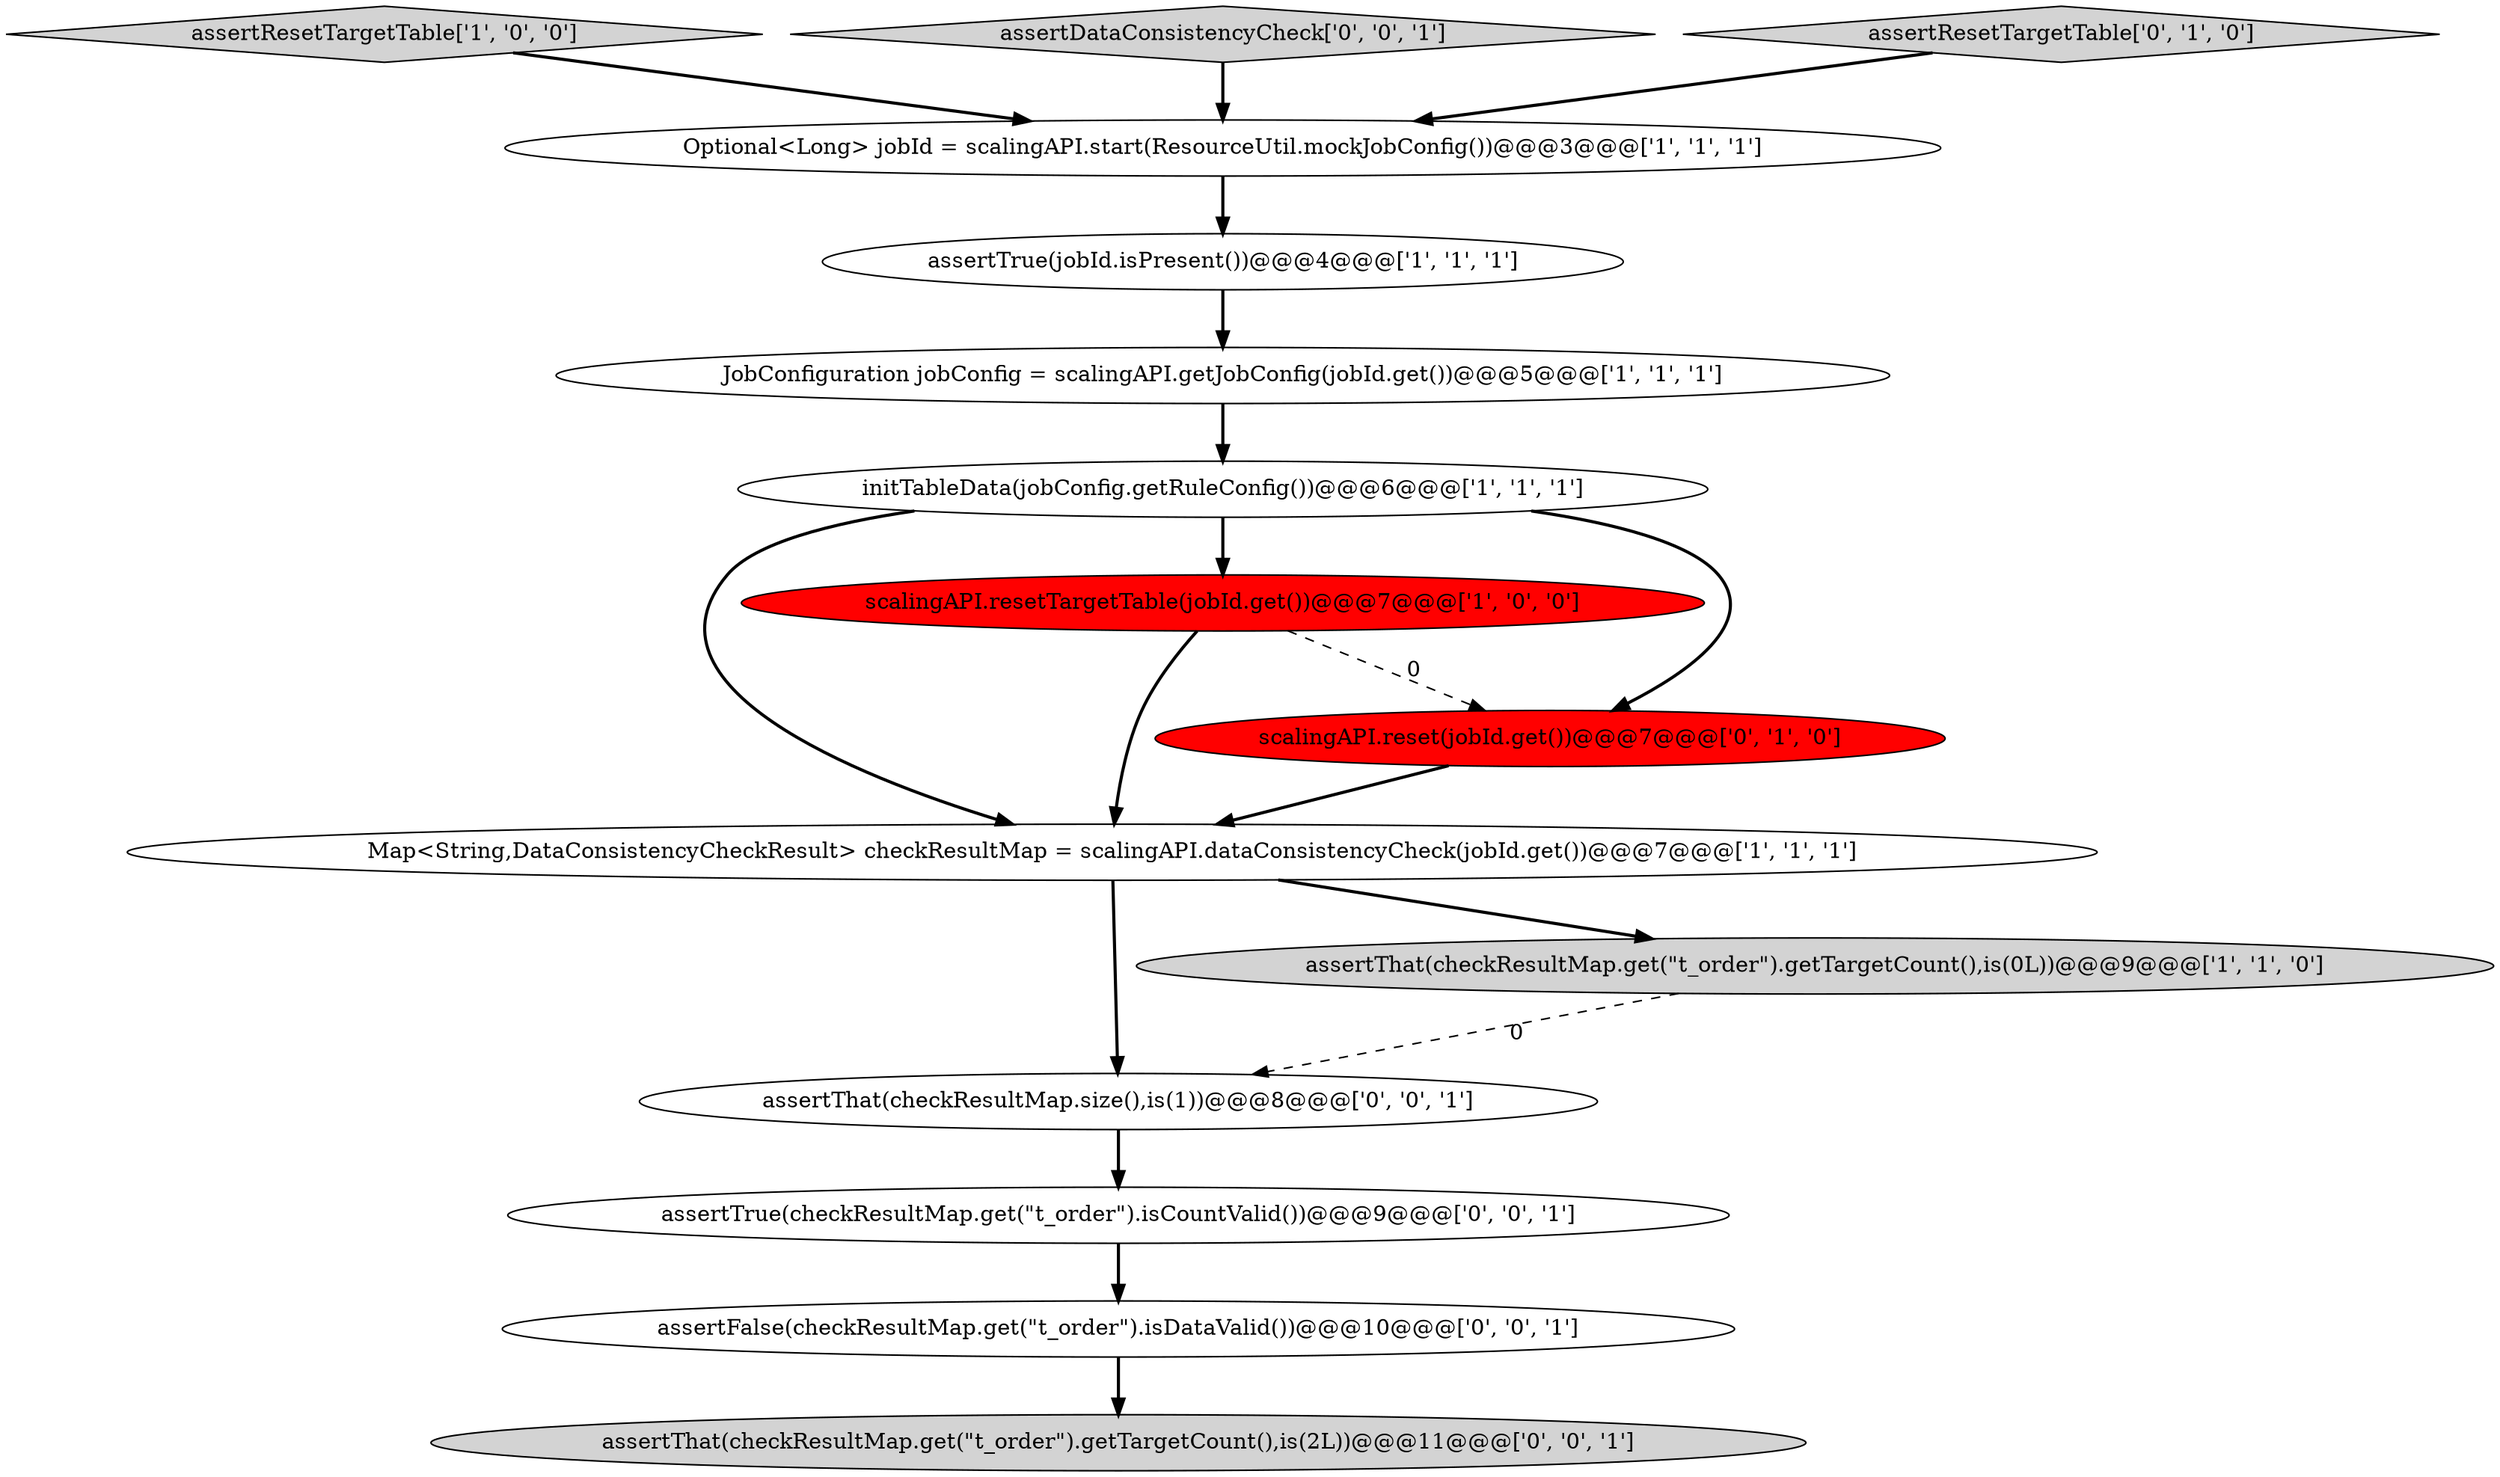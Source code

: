 digraph {
11 [style = filled, label = "assertThat(checkResultMap.size(),is(1))@@@8@@@['0', '0', '1']", fillcolor = white, shape = ellipse image = "AAA0AAABBB3BBB"];
1 [style = filled, label = "initTableData(jobConfig.getRuleConfig())@@@6@@@['1', '1', '1']", fillcolor = white, shape = ellipse image = "AAA0AAABBB1BBB"];
2 [style = filled, label = "assertResetTargetTable['1', '0', '0']", fillcolor = lightgray, shape = diamond image = "AAA0AAABBB1BBB"];
7 [style = filled, label = "assertTrue(jobId.isPresent())@@@4@@@['1', '1', '1']", fillcolor = white, shape = ellipse image = "AAA0AAABBB1BBB"];
12 [style = filled, label = "assertDataConsistencyCheck['0', '0', '1']", fillcolor = lightgray, shape = diamond image = "AAA0AAABBB3BBB"];
10 [style = filled, label = "assertFalse(checkResultMap.get(\"t_order\").isDataValid())@@@10@@@['0', '0', '1']", fillcolor = white, shape = ellipse image = "AAA0AAABBB3BBB"];
4 [style = filled, label = "scalingAPI.resetTargetTable(jobId.get())@@@7@@@['1', '0', '0']", fillcolor = red, shape = ellipse image = "AAA1AAABBB1BBB"];
13 [style = filled, label = "assertTrue(checkResultMap.get(\"t_order\").isCountValid())@@@9@@@['0', '0', '1']", fillcolor = white, shape = ellipse image = "AAA0AAABBB3BBB"];
3 [style = filled, label = "JobConfiguration jobConfig = scalingAPI.getJobConfig(jobId.get())@@@5@@@['1', '1', '1']", fillcolor = white, shape = ellipse image = "AAA0AAABBB1BBB"];
0 [style = filled, label = "Map<String,DataConsistencyCheckResult> checkResultMap = scalingAPI.dataConsistencyCheck(jobId.get())@@@7@@@['1', '1', '1']", fillcolor = white, shape = ellipse image = "AAA0AAABBB1BBB"];
6 [style = filled, label = "assertThat(checkResultMap.get(\"t_order\").getTargetCount(),is(0L))@@@9@@@['1', '1', '0']", fillcolor = lightgray, shape = ellipse image = "AAA0AAABBB1BBB"];
9 [style = filled, label = "scalingAPI.reset(jobId.get())@@@7@@@['0', '1', '0']", fillcolor = red, shape = ellipse image = "AAA1AAABBB2BBB"];
5 [style = filled, label = "Optional<Long> jobId = scalingAPI.start(ResourceUtil.mockJobConfig())@@@3@@@['1', '1', '1']", fillcolor = white, shape = ellipse image = "AAA0AAABBB1BBB"];
8 [style = filled, label = "assertResetTargetTable['0', '1', '0']", fillcolor = lightgray, shape = diamond image = "AAA0AAABBB2BBB"];
14 [style = filled, label = "assertThat(checkResultMap.get(\"t_order\").getTargetCount(),is(2L))@@@11@@@['0', '0', '1']", fillcolor = lightgray, shape = ellipse image = "AAA0AAABBB3BBB"];
13->10 [style = bold, label=""];
5->7 [style = bold, label=""];
0->11 [style = bold, label=""];
4->9 [style = dashed, label="0"];
1->4 [style = bold, label=""];
1->0 [style = bold, label=""];
9->0 [style = bold, label=""];
8->5 [style = bold, label=""];
3->1 [style = bold, label=""];
11->13 [style = bold, label=""];
12->5 [style = bold, label=""];
10->14 [style = bold, label=""];
0->6 [style = bold, label=""];
7->3 [style = bold, label=""];
1->9 [style = bold, label=""];
4->0 [style = bold, label=""];
2->5 [style = bold, label=""];
6->11 [style = dashed, label="0"];
}
